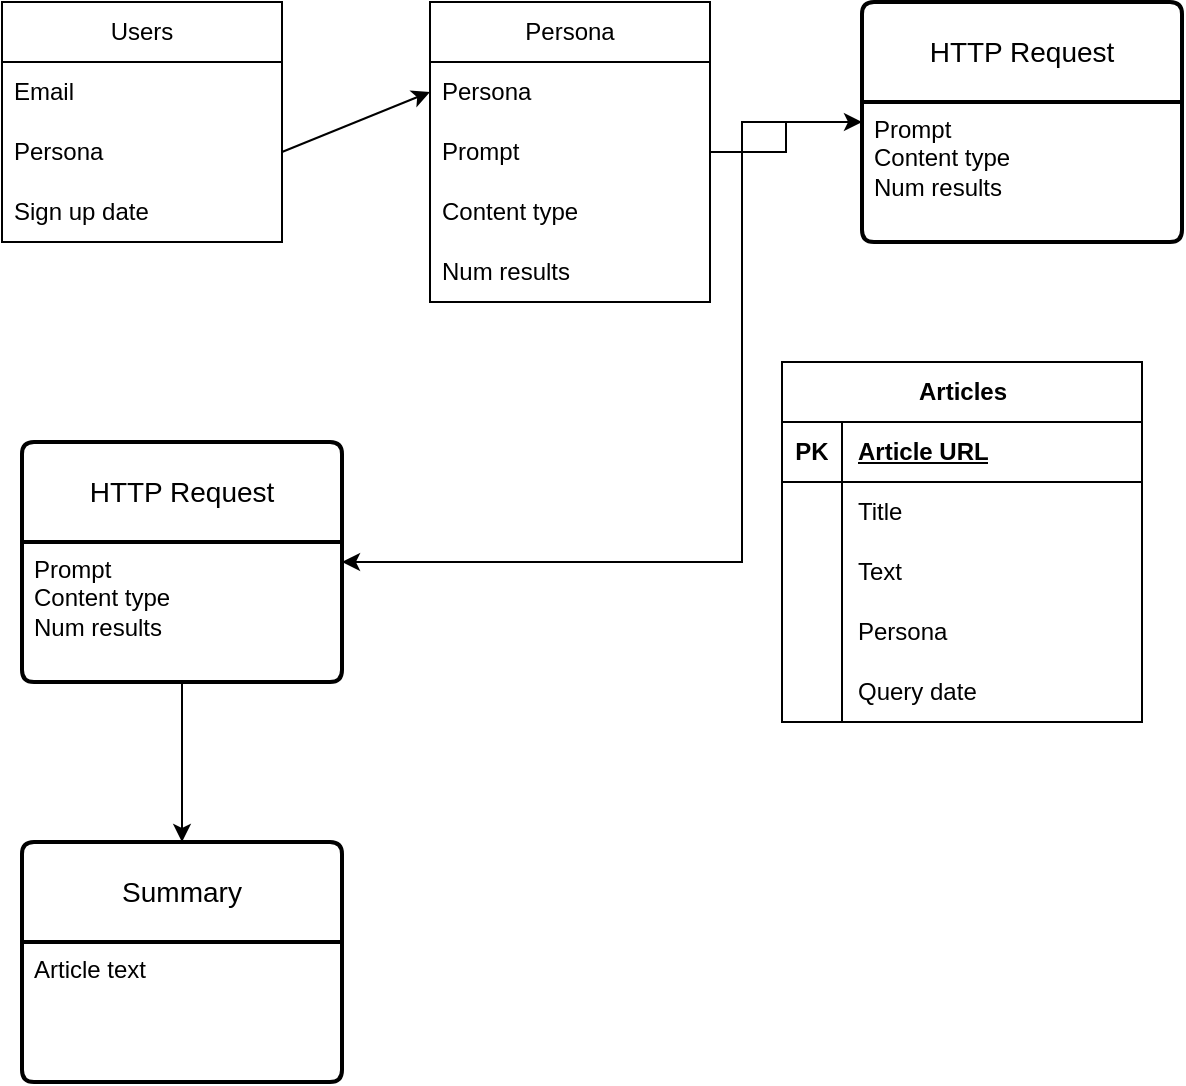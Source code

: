 <mxfile version="27.1.4">
  <diagram name="Strona-1" id="drn3a4wK0N6wg--o_cIb">
    <mxGraphModel dx="786" dy="500" grid="1" gridSize="10" guides="1" tooltips="1" connect="1" arrows="1" fold="1" page="1" pageScale="1" pageWidth="827" pageHeight="1169" math="0" shadow="0">
      <root>
        <mxCell id="0" />
        <mxCell id="1" parent="0" />
        <mxCell id="3NzbqAEywWSHKLSaNHaq-1" value="Users" style="swimlane;fontStyle=0;childLayout=stackLayout;horizontal=1;startSize=30;horizontalStack=0;resizeParent=1;resizeParentMax=0;resizeLast=0;collapsible=1;marginBottom=0;whiteSpace=wrap;html=1;" parent="1" vertex="1">
          <mxGeometry x="130" y="100" width="140" height="120" as="geometry">
            <mxRectangle x="130" y="100" width="60" height="30" as="alternateBounds" />
          </mxGeometry>
        </mxCell>
        <mxCell id="3NzbqAEywWSHKLSaNHaq-10" value="Email" style="text;strokeColor=none;fillColor=none;align=left;verticalAlign=middle;spacingLeft=4;spacingRight=4;overflow=hidden;points=[[0,0.5],[1,0.5]];portConstraint=eastwest;rotatable=0;whiteSpace=wrap;html=1;" parent="3NzbqAEywWSHKLSaNHaq-1" vertex="1">
          <mxGeometry y="30" width="140" height="30" as="geometry" />
        </mxCell>
        <mxCell id="3NzbqAEywWSHKLSaNHaq-2" value="Persona" style="text;strokeColor=none;fillColor=none;align=left;verticalAlign=middle;spacingLeft=4;spacingRight=4;overflow=hidden;points=[[0,0.5],[1,0.5]];portConstraint=eastwest;rotatable=0;whiteSpace=wrap;html=1;" parent="3NzbqAEywWSHKLSaNHaq-1" vertex="1">
          <mxGeometry y="60" width="140" height="30" as="geometry" />
        </mxCell>
        <mxCell id="3NzbqAEywWSHKLSaNHaq-3" value="Sign up date" style="text;strokeColor=none;fillColor=none;align=left;verticalAlign=middle;spacingLeft=4;spacingRight=4;overflow=hidden;points=[[0,0.5],[1,0.5]];portConstraint=eastwest;rotatable=0;whiteSpace=wrap;html=1;" parent="3NzbqAEywWSHKLSaNHaq-1" vertex="1">
          <mxGeometry y="90" width="140" height="30" as="geometry" />
        </mxCell>
        <mxCell id="3NzbqAEywWSHKLSaNHaq-25" value="" style="edgeStyle=elbowEdgeStyle;rounded=0;orthogonalLoop=1;jettySize=auto;html=1;entryX=0;entryY=0.5;entryDx=0;entryDy=0;" parent="1" source="3NzbqAEywWSHKLSaNHaq-11" target="3NzbqAEywWSHKLSaNHaq-17" edge="1">
          <mxGeometry relative="1" as="geometry">
            <mxPoint x="100" y="330" as="targetPoint" />
          </mxGeometry>
        </mxCell>
        <mxCell id="3NzbqAEywWSHKLSaNHaq-11" value="Persona" style="swimlane;fontStyle=0;childLayout=stackLayout;horizontal=1;startSize=30;horizontalStack=0;resizeParent=1;resizeParentMax=0;resizeLast=0;collapsible=1;marginBottom=0;whiteSpace=wrap;html=1;" parent="1" vertex="1">
          <mxGeometry x="344" y="100" width="140" height="150" as="geometry" />
        </mxCell>
        <mxCell id="3NzbqAEywWSHKLSaNHaq-12" value="Persona" style="text;strokeColor=none;fillColor=none;align=left;verticalAlign=middle;spacingLeft=4;spacingRight=4;overflow=hidden;points=[[0,0.5],[1,0.5]];portConstraint=eastwest;rotatable=0;whiteSpace=wrap;html=1;" parent="3NzbqAEywWSHKLSaNHaq-11" vertex="1">
          <mxGeometry y="30" width="140" height="30" as="geometry" />
        </mxCell>
        <mxCell id="3NzbqAEywWSHKLSaNHaq-13" value="Prompt" style="text;strokeColor=none;fillColor=none;align=left;verticalAlign=middle;spacingLeft=4;spacingRight=4;overflow=hidden;points=[[0,0.5],[1,0.5]];portConstraint=eastwest;rotatable=0;whiteSpace=wrap;html=1;" parent="3NzbqAEywWSHKLSaNHaq-11" vertex="1">
          <mxGeometry y="60" width="140" height="30" as="geometry" />
        </mxCell>
        <mxCell id="3NzbqAEywWSHKLSaNHaq-14" value="Content type" style="text;strokeColor=none;fillColor=none;align=left;verticalAlign=middle;spacingLeft=4;spacingRight=4;overflow=hidden;points=[[0,0.5],[1,0.5]];portConstraint=eastwest;rotatable=0;whiteSpace=wrap;html=1;" parent="3NzbqAEywWSHKLSaNHaq-11" vertex="1">
          <mxGeometry y="90" width="140" height="30" as="geometry" />
        </mxCell>
        <mxCell id="3NzbqAEywWSHKLSaNHaq-15" value="Num results" style="text;strokeColor=none;fillColor=none;align=left;verticalAlign=middle;spacingLeft=4;spacingRight=4;overflow=hidden;points=[[0,0.5],[1,0.5]];portConstraint=eastwest;rotatable=0;whiteSpace=wrap;html=1;" parent="3NzbqAEywWSHKLSaNHaq-11" vertex="1">
          <mxGeometry y="120" width="140" height="30" as="geometry" />
        </mxCell>
        <mxCell id="3NzbqAEywWSHKLSaNHaq-16" style="edgeStyle=none;rounded=0;orthogonalLoop=1;jettySize=auto;html=1;exitX=1;exitY=0.5;exitDx=0;exitDy=0;entryX=0;entryY=0.5;entryDx=0;entryDy=0;" parent="1" source="3NzbqAEywWSHKLSaNHaq-2" target="3NzbqAEywWSHKLSaNHaq-12" edge="1">
          <mxGeometry relative="1" as="geometry" />
        </mxCell>
        <mxCell id="3NzbqAEywWSHKLSaNHaq-28" value="" style="edgeStyle=elbowEdgeStyle;rounded=0;orthogonalLoop=1;jettySize=auto;html=1;" parent="1" source="3NzbqAEywWSHKLSaNHaq-17" target="3NzbqAEywWSHKLSaNHaq-26" edge="1">
          <mxGeometry relative="1" as="geometry">
            <Array as="points">
              <mxPoint x="500" y="290" />
              <mxPoint x="490" y="380" />
            </Array>
          </mxGeometry>
        </mxCell>
        <mxCell id="3NzbqAEywWSHKLSaNHaq-17" value="HTTP Request" style="swimlane;childLayout=stackLayout;horizontal=1;startSize=50;horizontalStack=0;rounded=1;fontSize=14;fontStyle=0;strokeWidth=2;resizeParent=0;resizeLast=1;shadow=0;dashed=0;align=center;arcSize=4;whiteSpace=wrap;html=1;" parent="1" vertex="1">
          <mxGeometry x="560" y="100" width="160" height="120" as="geometry" />
        </mxCell>
        <mxCell id="3NzbqAEywWSHKLSaNHaq-18" value="&lt;div&gt;Prompt&lt;/div&gt;&lt;div&gt;Content type&lt;/div&gt;&lt;div&gt;Num results&lt;/div&gt;" style="align=left;strokeColor=none;fillColor=none;spacingLeft=4;spacingRight=4;fontSize=12;verticalAlign=top;resizable=0;rotatable=0;part=1;html=1;whiteSpace=wrap;" parent="3NzbqAEywWSHKLSaNHaq-17" vertex="1">
          <mxGeometry y="50" width="160" height="70" as="geometry" />
        </mxCell>
        <mxCell id="3NzbqAEywWSHKLSaNHaq-47" value="" style="edgeStyle=elbowEdgeStyle;rounded=0;orthogonalLoop=1;jettySize=auto;html=1;" parent="1" source="3NzbqAEywWSHKLSaNHaq-26" target="3NzbqAEywWSHKLSaNHaq-45" edge="1">
          <mxGeometry relative="1" as="geometry" />
        </mxCell>
        <mxCell id="3NzbqAEywWSHKLSaNHaq-26" value="HTTP Request" style="swimlane;childLayout=stackLayout;horizontal=1;startSize=50;horizontalStack=0;rounded=1;fontSize=14;fontStyle=0;strokeWidth=2;resizeParent=0;resizeLast=1;shadow=0;dashed=0;align=center;arcSize=4;whiteSpace=wrap;html=1;" parent="1" vertex="1">
          <mxGeometry x="140" y="320" width="160" height="120" as="geometry" />
        </mxCell>
        <mxCell id="3NzbqAEywWSHKLSaNHaq-27" value="&lt;div&gt;Prompt&lt;/div&gt;&lt;div&gt;Content type&lt;/div&gt;&lt;div&gt;Num results&lt;/div&gt;" style="align=left;strokeColor=none;fillColor=none;spacingLeft=4;spacingRight=4;fontSize=12;verticalAlign=top;resizable=0;rotatable=0;part=1;html=1;whiteSpace=wrap;" parent="3NzbqAEywWSHKLSaNHaq-26" vertex="1">
          <mxGeometry y="50" width="160" height="70" as="geometry" />
        </mxCell>
        <mxCell id="3NzbqAEywWSHKLSaNHaq-29" value="Articles" style="shape=table;startSize=30;container=1;collapsible=1;childLayout=tableLayout;fixedRows=1;rowLines=0;fontStyle=1;align=center;resizeLast=1;html=1;" parent="1" vertex="1">
          <mxGeometry x="520" y="280" width="180" height="180" as="geometry" />
        </mxCell>
        <mxCell id="3NzbqAEywWSHKLSaNHaq-30" value="" style="shape=tableRow;horizontal=0;startSize=0;swimlaneHead=0;swimlaneBody=0;fillColor=none;collapsible=0;dropTarget=0;points=[[0,0.5],[1,0.5]];portConstraint=eastwest;top=0;left=0;right=0;bottom=1;" parent="3NzbqAEywWSHKLSaNHaq-29" vertex="1">
          <mxGeometry y="30" width="180" height="30" as="geometry" />
        </mxCell>
        <mxCell id="3NzbqAEywWSHKLSaNHaq-31" value="PK" style="shape=partialRectangle;connectable=0;fillColor=none;top=0;left=0;bottom=0;right=0;fontStyle=1;overflow=hidden;whiteSpace=wrap;html=1;" parent="3NzbqAEywWSHKLSaNHaq-30" vertex="1">
          <mxGeometry width="30" height="30" as="geometry">
            <mxRectangle width="30" height="30" as="alternateBounds" />
          </mxGeometry>
        </mxCell>
        <mxCell id="3NzbqAEywWSHKLSaNHaq-32" value="Article URL" style="shape=partialRectangle;connectable=0;fillColor=none;top=0;left=0;bottom=0;right=0;align=left;spacingLeft=6;fontStyle=5;overflow=hidden;whiteSpace=wrap;html=1;" parent="3NzbqAEywWSHKLSaNHaq-30" vertex="1">
          <mxGeometry x="30" width="150" height="30" as="geometry">
            <mxRectangle width="150" height="30" as="alternateBounds" />
          </mxGeometry>
        </mxCell>
        <mxCell id="3NzbqAEywWSHKLSaNHaq-33" value="" style="shape=tableRow;horizontal=0;startSize=0;swimlaneHead=0;swimlaneBody=0;fillColor=none;collapsible=0;dropTarget=0;points=[[0,0.5],[1,0.5]];portConstraint=eastwest;top=0;left=0;right=0;bottom=0;" parent="3NzbqAEywWSHKLSaNHaq-29" vertex="1">
          <mxGeometry y="60" width="180" height="30" as="geometry" />
        </mxCell>
        <mxCell id="3NzbqAEywWSHKLSaNHaq-34" value="" style="shape=partialRectangle;connectable=0;fillColor=none;top=0;left=0;bottom=0;right=0;editable=1;overflow=hidden;whiteSpace=wrap;html=1;" parent="3NzbqAEywWSHKLSaNHaq-33" vertex="1">
          <mxGeometry width="30" height="30" as="geometry">
            <mxRectangle width="30" height="30" as="alternateBounds" />
          </mxGeometry>
        </mxCell>
        <mxCell id="3NzbqAEywWSHKLSaNHaq-35" value="Title" style="shape=partialRectangle;connectable=0;fillColor=none;top=0;left=0;bottom=0;right=0;align=left;spacingLeft=6;overflow=hidden;whiteSpace=wrap;html=1;" parent="3NzbqAEywWSHKLSaNHaq-33" vertex="1">
          <mxGeometry x="30" width="150" height="30" as="geometry">
            <mxRectangle width="150" height="30" as="alternateBounds" />
          </mxGeometry>
        </mxCell>
        <mxCell id="3NzbqAEywWSHKLSaNHaq-36" value="" style="shape=tableRow;horizontal=0;startSize=0;swimlaneHead=0;swimlaneBody=0;fillColor=none;collapsible=0;dropTarget=0;points=[[0,0.5],[1,0.5]];portConstraint=eastwest;top=0;left=0;right=0;bottom=0;" parent="3NzbqAEywWSHKLSaNHaq-29" vertex="1">
          <mxGeometry y="90" width="180" height="30" as="geometry" />
        </mxCell>
        <mxCell id="3NzbqAEywWSHKLSaNHaq-37" value="" style="shape=partialRectangle;connectable=0;fillColor=none;top=0;left=0;bottom=0;right=0;editable=1;overflow=hidden;whiteSpace=wrap;html=1;" parent="3NzbqAEywWSHKLSaNHaq-36" vertex="1">
          <mxGeometry width="30" height="30" as="geometry">
            <mxRectangle width="30" height="30" as="alternateBounds" />
          </mxGeometry>
        </mxCell>
        <mxCell id="3NzbqAEywWSHKLSaNHaq-38" value="Text" style="shape=partialRectangle;connectable=0;fillColor=none;top=0;left=0;bottom=0;right=0;align=left;spacingLeft=6;overflow=hidden;whiteSpace=wrap;html=1;" parent="3NzbqAEywWSHKLSaNHaq-36" vertex="1">
          <mxGeometry x="30" width="150" height="30" as="geometry">
            <mxRectangle width="150" height="30" as="alternateBounds" />
          </mxGeometry>
        </mxCell>
        <mxCell id="3NzbqAEywWSHKLSaNHaq-39" value="" style="shape=tableRow;horizontal=0;startSize=0;swimlaneHead=0;swimlaneBody=0;fillColor=none;collapsible=0;dropTarget=0;points=[[0,0.5],[1,0.5]];portConstraint=eastwest;top=0;left=0;right=0;bottom=0;" parent="3NzbqAEywWSHKLSaNHaq-29" vertex="1">
          <mxGeometry y="120" width="180" height="30" as="geometry" />
        </mxCell>
        <mxCell id="3NzbqAEywWSHKLSaNHaq-40" value="" style="shape=partialRectangle;connectable=0;fillColor=none;top=0;left=0;bottom=0;right=0;editable=1;overflow=hidden;whiteSpace=wrap;html=1;" parent="3NzbqAEywWSHKLSaNHaq-39" vertex="1">
          <mxGeometry width="30" height="30" as="geometry">
            <mxRectangle width="30" height="30" as="alternateBounds" />
          </mxGeometry>
        </mxCell>
        <mxCell id="3NzbqAEywWSHKLSaNHaq-41" value="Persona" style="shape=partialRectangle;connectable=0;fillColor=none;top=0;left=0;bottom=0;right=0;align=left;spacingLeft=6;overflow=hidden;whiteSpace=wrap;html=1;" parent="3NzbqAEywWSHKLSaNHaq-39" vertex="1">
          <mxGeometry x="30" width="150" height="30" as="geometry">
            <mxRectangle width="150" height="30" as="alternateBounds" />
          </mxGeometry>
        </mxCell>
        <mxCell id="3NzbqAEywWSHKLSaNHaq-42" style="shape=tableRow;horizontal=0;startSize=0;swimlaneHead=0;swimlaneBody=0;fillColor=none;collapsible=0;dropTarget=0;points=[[0,0.5],[1,0.5]];portConstraint=eastwest;top=0;left=0;right=0;bottom=0;" parent="3NzbqAEywWSHKLSaNHaq-29" vertex="1">
          <mxGeometry y="150" width="180" height="30" as="geometry" />
        </mxCell>
        <mxCell id="3NzbqAEywWSHKLSaNHaq-43" style="shape=partialRectangle;connectable=0;fillColor=none;top=0;left=0;bottom=0;right=0;editable=1;overflow=hidden;whiteSpace=wrap;html=1;" parent="3NzbqAEywWSHKLSaNHaq-42" vertex="1">
          <mxGeometry width="30" height="30" as="geometry">
            <mxRectangle width="30" height="30" as="alternateBounds" />
          </mxGeometry>
        </mxCell>
        <mxCell id="3NzbqAEywWSHKLSaNHaq-44" value="Query date" style="shape=partialRectangle;connectable=0;fillColor=none;top=0;left=0;bottom=0;right=0;align=left;spacingLeft=6;overflow=hidden;whiteSpace=wrap;html=1;" parent="3NzbqAEywWSHKLSaNHaq-42" vertex="1">
          <mxGeometry x="30" width="150" height="30" as="geometry">
            <mxRectangle width="150" height="30" as="alternateBounds" />
          </mxGeometry>
        </mxCell>
        <mxCell id="3NzbqAEywWSHKLSaNHaq-45" value="Summary" style="swimlane;childLayout=stackLayout;horizontal=1;startSize=50;horizontalStack=0;rounded=1;fontSize=14;fontStyle=0;strokeWidth=2;resizeParent=0;resizeLast=1;shadow=0;dashed=0;align=center;arcSize=4;whiteSpace=wrap;html=1;" parent="1" vertex="1">
          <mxGeometry x="140" y="520" width="160" height="120" as="geometry" />
        </mxCell>
        <mxCell id="3NzbqAEywWSHKLSaNHaq-46" value="&lt;div&gt;Article text&lt;/div&gt;&lt;div&gt;&lt;br&gt;&lt;/div&gt;" style="align=left;strokeColor=none;fillColor=none;spacingLeft=4;spacingRight=4;fontSize=12;verticalAlign=top;resizable=0;rotatable=0;part=1;html=1;whiteSpace=wrap;" parent="3NzbqAEywWSHKLSaNHaq-45" vertex="1">
          <mxGeometry y="50" width="160" height="70" as="geometry" />
        </mxCell>
      </root>
    </mxGraphModel>
  </diagram>
</mxfile>
